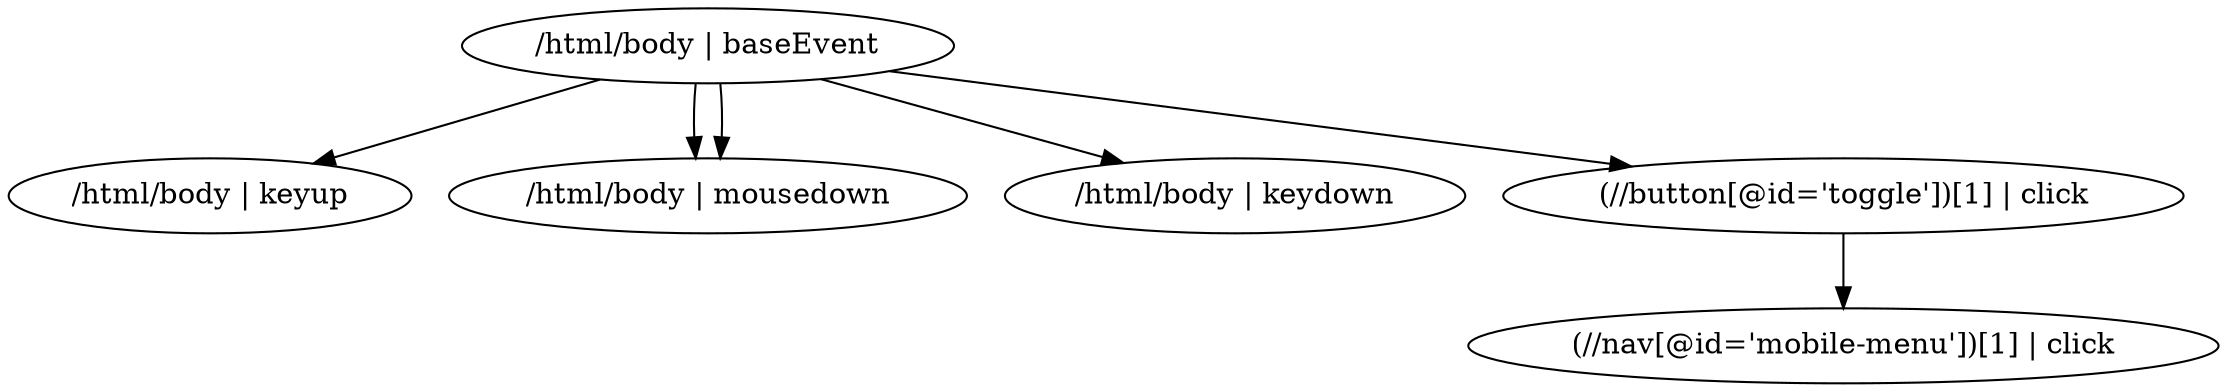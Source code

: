 digraph eventGraph {
"/html/body | baseEvent"->"/html/body | keyup"
"/html/body | baseEvent"->"/html/body | mousedown"
"/html/body | baseEvent"->"/html/body | mousedown"
"/html/body | baseEvent"->"/html/body | keydown"
"/html/body | baseEvent"->"(//button[@id='toggle'])[1] | click"->"(//nav[@id='mobile-menu'])[1] | click"
}
